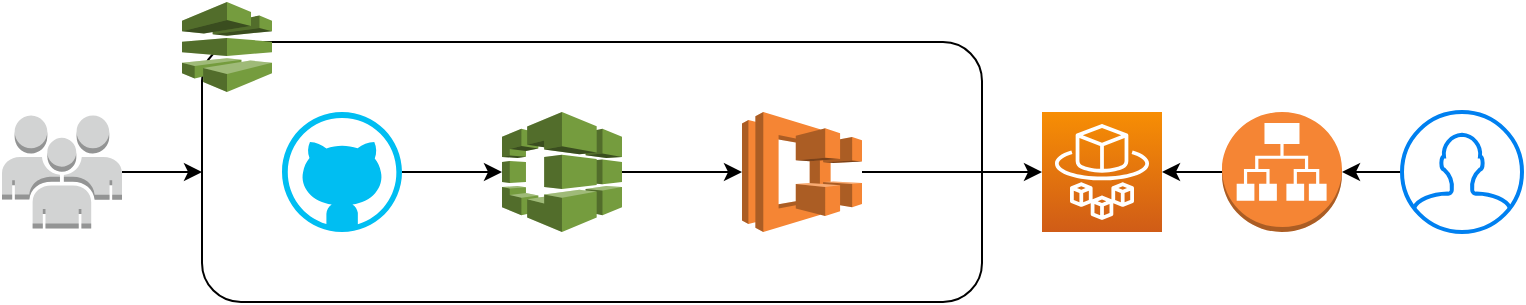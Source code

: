 <mxfile version="21.5.2" type="github">
  <diagram name="Página-1" id="4vWhanl9A33jTqplHWCs">
    <mxGraphModel dx="850" dy="446" grid="1" gridSize="10" guides="1" tooltips="1" connect="1" arrows="1" fold="1" page="1" pageScale="1" pageWidth="827" pageHeight="1169" math="0" shadow="0">
      <root>
        <mxCell id="0" />
        <mxCell id="1" parent="0" />
        <mxCell id="dxSCWSo96HdwxIIagAak-4" value="" style="rounded=1;whiteSpace=wrap;html=1;imageWidth=20;imageHeight=20;" vertex="1" parent="1">
          <mxGeometry x="130" y="340" width="390" height="130" as="geometry" />
        </mxCell>
        <mxCell id="dxSCWSo96HdwxIIagAak-13" style="edgeStyle=orthogonalEdgeStyle;rounded=0;orthogonalLoop=1;jettySize=auto;html=1;entryX=0;entryY=0.5;entryDx=0;entryDy=0;" edge="1" parent="1" source="dxSCWSo96HdwxIIagAak-1" target="dxSCWSo96HdwxIIagAak-4">
          <mxGeometry relative="1" as="geometry" />
        </mxCell>
        <mxCell id="dxSCWSo96HdwxIIagAak-1" value="" style="outlineConnect=0;dashed=0;verticalLabelPosition=bottom;verticalAlign=top;align=center;html=1;shape=mxgraph.aws3.users;fillColor=#D2D3D3;gradientColor=none;" vertex="1" parent="1">
          <mxGeometry x="30" y="376.75" width="60" height="56.5" as="geometry" />
        </mxCell>
        <mxCell id="dxSCWSo96HdwxIIagAak-18" value="" style="edgeStyle=orthogonalEdgeStyle;rounded=0;orthogonalLoop=1;jettySize=auto;html=1;" edge="1" parent="1" source="dxSCWSo96HdwxIIagAak-2" target="dxSCWSo96HdwxIIagAak-10">
          <mxGeometry relative="1" as="geometry" />
        </mxCell>
        <mxCell id="dxSCWSo96HdwxIIagAak-2" value="" style="html=1;verticalLabelPosition=bottom;align=center;labelBackgroundColor=#ffffff;verticalAlign=top;strokeWidth=2;strokeColor=#0080F0;shadow=0;dashed=0;shape=mxgraph.ios7.icons.user;" vertex="1" parent="1">
          <mxGeometry x="730" y="375" width="60" height="60" as="geometry" />
        </mxCell>
        <mxCell id="dxSCWSo96HdwxIIagAak-3" value="" style="outlineConnect=0;dashed=0;verticalLabelPosition=bottom;verticalAlign=top;align=center;html=1;shape=mxgraph.aws3.codepipeline;fillColor=#759C3E;gradientColor=none;" vertex="1" parent="1">
          <mxGeometry x="120" y="320" width="45" height="45" as="geometry" />
        </mxCell>
        <mxCell id="dxSCWSo96HdwxIIagAak-12" style="edgeStyle=orthogonalEdgeStyle;rounded=0;orthogonalLoop=1;jettySize=auto;html=1;" edge="1" parent="1" source="dxSCWSo96HdwxIIagAak-5" target="dxSCWSo96HdwxIIagAak-6">
          <mxGeometry relative="1" as="geometry" />
        </mxCell>
        <mxCell id="dxSCWSo96HdwxIIagAak-5" value="" style="verticalLabelPosition=bottom;html=1;verticalAlign=top;align=center;strokeColor=none;fillColor=#00BEF2;shape=mxgraph.azure.github_code;pointerEvents=1;" vertex="1" parent="1">
          <mxGeometry x="170" y="375" width="60" height="60" as="geometry" />
        </mxCell>
        <mxCell id="dxSCWSo96HdwxIIagAak-15" value="" style="edgeStyle=orthogonalEdgeStyle;rounded=0;orthogonalLoop=1;jettySize=auto;html=1;" edge="1" parent="1" source="dxSCWSo96HdwxIIagAak-6" target="dxSCWSo96HdwxIIagAak-7">
          <mxGeometry relative="1" as="geometry" />
        </mxCell>
        <mxCell id="dxSCWSo96HdwxIIagAak-6" value="" style="outlineConnect=0;dashed=0;verticalLabelPosition=bottom;verticalAlign=top;align=center;html=1;shape=mxgraph.aws3.codebuild;fillColor=#759C3E;gradientColor=none;" vertex="1" parent="1">
          <mxGeometry x="280" y="375" width="60" height="60" as="geometry" />
        </mxCell>
        <mxCell id="dxSCWSo96HdwxIIagAak-16" value="" style="edgeStyle=orthogonalEdgeStyle;rounded=0;orthogonalLoop=1;jettySize=auto;html=1;" edge="1" parent="1" source="dxSCWSo96HdwxIIagAak-7" target="dxSCWSo96HdwxIIagAak-9">
          <mxGeometry relative="1" as="geometry" />
        </mxCell>
        <mxCell id="dxSCWSo96HdwxIIagAak-7" value="" style="outlineConnect=0;dashed=0;verticalLabelPosition=bottom;verticalAlign=top;align=center;html=1;shape=mxgraph.aws3.ecs;fillColor=#F58534;gradientColor=none;" vertex="1" parent="1">
          <mxGeometry x="400" y="375" width="60" height="60" as="geometry" />
        </mxCell>
        <mxCell id="dxSCWSo96HdwxIIagAak-9" value="" style="sketch=0;points=[[0,0,0],[0.25,0,0],[0.5,0,0],[0.75,0,0],[1,0,0],[0,1,0],[0.25,1,0],[0.5,1,0],[0.75,1,0],[1,1,0],[0,0.25,0],[0,0.5,0],[0,0.75,0],[1,0.25,0],[1,0.5,0],[1,0.75,0]];outlineConnect=0;fontColor=#232F3E;gradientColor=#F78E04;gradientDirection=north;fillColor=#D05C17;strokeColor=#ffffff;dashed=0;verticalLabelPosition=bottom;verticalAlign=top;align=center;html=1;fontSize=12;fontStyle=0;aspect=fixed;shape=mxgraph.aws4.resourceIcon;resIcon=mxgraph.aws4.fargate;" vertex="1" parent="1">
          <mxGeometry x="550" y="375" width="60" height="60" as="geometry" />
        </mxCell>
        <mxCell id="dxSCWSo96HdwxIIagAak-19" value="" style="edgeStyle=orthogonalEdgeStyle;rounded=0;orthogonalLoop=1;jettySize=auto;html=1;" edge="1" parent="1" source="dxSCWSo96HdwxIIagAak-10" target="dxSCWSo96HdwxIIagAak-9">
          <mxGeometry relative="1" as="geometry" />
        </mxCell>
        <mxCell id="dxSCWSo96HdwxIIagAak-10" value="" style="outlineConnect=0;dashed=0;verticalLabelPosition=bottom;verticalAlign=top;align=center;html=1;shape=mxgraph.aws3.application_load_balancer;fillColor=#F58534;gradientColor=none;" vertex="1" parent="1">
          <mxGeometry x="640" y="375" width="60" height="60" as="geometry" />
        </mxCell>
      </root>
    </mxGraphModel>
  </diagram>
</mxfile>

